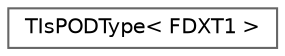 digraph "Graphical Class Hierarchy"
{
 // INTERACTIVE_SVG=YES
 // LATEX_PDF_SIZE
  bgcolor="transparent";
  edge [fontname=Helvetica,fontsize=10,labelfontname=Helvetica,labelfontsize=10];
  node [fontname=Helvetica,fontsize=10,shape=box,height=0.2,width=0.4];
  rankdir="LR";
  Node0 [id="Node000000",label="TIsPODType\< FDXT1 \>",height=0.2,width=0.4,color="grey40", fillcolor="white", style="filled",URL="$dc/d45/structTIsPODType_3_01FDXT1_01_4.html",tooltip=" "];
}
